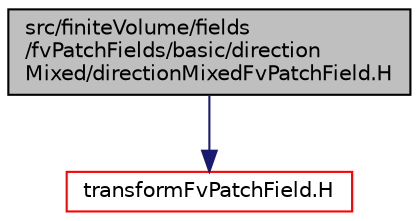 digraph "src/finiteVolume/fields/fvPatchFields/basic/directionMixed/directionMixedFvPatchField.H"
{
  bgcolor="transparent";
  edge [fontname="Helvetica",fontsize="10",labelfontname="Helvetica",labelfontsize="10"];
  node [fontname="Helvetica",fontsize="10",shape=record];
  Node0 [label="src/finiteVolume/fields\l/fvPatchFields/basic/direction\lMixed/directionMixedFvPatchField.H",height=0.2,width=0.4,color="black", fillcolor="grey75", style="filled", fontcolor="black"];
  Node0 -> Node1 [color="midnightblue",fontsize="10",style="solid",fontname="Helvetica"];
  Node1 [label="transformFvPatchField.H",height=0.2,width=0.4,color="red",URL="$a01658.html"];
}
